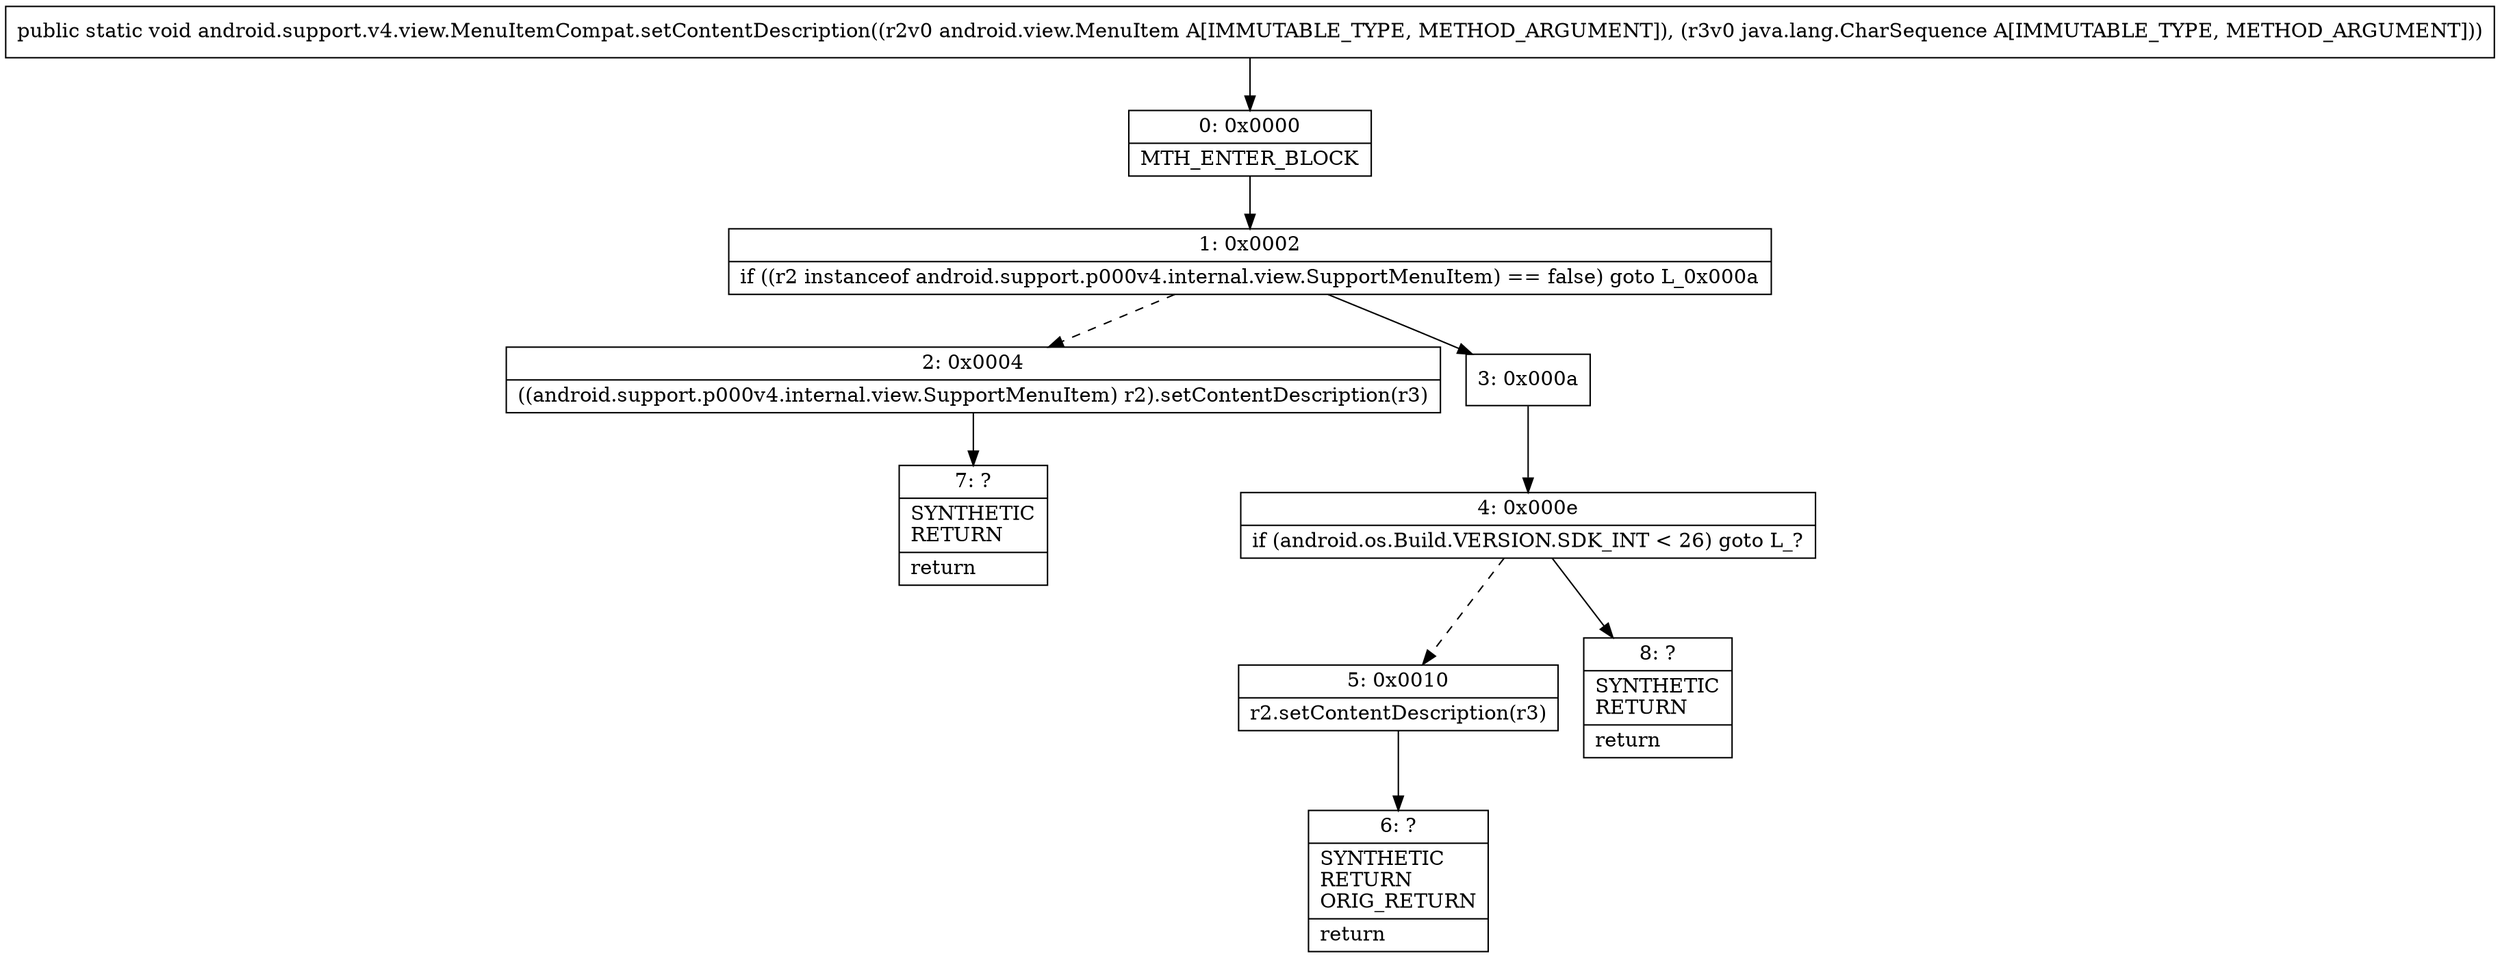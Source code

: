 digraph "CFG forandroid.support.v4.view.MenuItemCompat.setContentDescription(Landroid\/view\/MenuItem;Ljava\/lang\/CharSequence;)V" {
Node_0 [shape=record,label="{0\:\ 0x0000|MTH_ENTER_BLOCK\l}"];
Node_1 [shape=record,label="{1\:\ 0x0002|if ((r2 instanceof android.support.p000v4.internal.view.SupportMenuItem) == false) goto L_0x000a\l}"];
Node_2 [shape=record,label="{2\:\ 0x0004|((android.support.p000v4.internal.view.SupportMenuItem) r2).setContentDescription(r3)\l}"];
Node_3 [shape=record,label="{3\:\ 0x000a}"];
Node_4 [shape=record,label="{4\:\ 0x000e|if (android.os.Build.VERSION.SDK_INT \< 26) goto L_?\l}"];
Node_5 [shape=record,label="{5\:\ 0x0010|r2.setContentDescription(r3)\l}"];
Node_6 [shape=record,label="{6\:\ ?|SYNTHETIC\lRETURN\lORIG_RETURN\l|return\l}"];
Node_7 [shape=record,label="{7\:\ ?|SYNTHETIC\lRETURN\l|return\l}"];
Node_8 [shape=record,label="{8\:\ ?|SYNTHETIC\lRETURN\l|return\l}"];
MethodNode[shape=record,label="{public static void android.support.v4.view.MenuItemCompat.setContentDescription((r2v0 android.view.MenuItem A[IMMUTABLE_TYPE, METHOD_ARGUMENT]), (r3v0 java.lang.CharSequence A[IMMUTABLE_TYPE, METHOD_ARGUMENT])) }"];
MethodNode -> Node_0;
Node_0 -> Node_1;
Node_1 -> Node_2[style=dashed];
Node_1 -> Node_3;
Node_2 -> Node_7;
Node_3 -> Node_4;
Node_4 -> Node_5[style=dashed];
Node_4 -> Node_8;
Node_5 -> Node_6;
}

